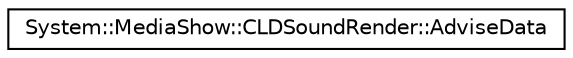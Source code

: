 digraph G
{
  edge [fontname="Helvetica",fontsize="10",labelfontname="Helvetica",labelfontsize="10"];
  node [fontname="Helvetica",fontsize="10",shape=record];
  rankdir="LR";
  Node1 [label="System::MediaShow::CLDSoundRender::AdviseData",height=0.2,width=0.4,color="black", fillcolor="white", style="filled",URL="$struct_system_1_1_media_show_1_1_c_l_d_sound_render_1_1_advise_data.html"];
}
